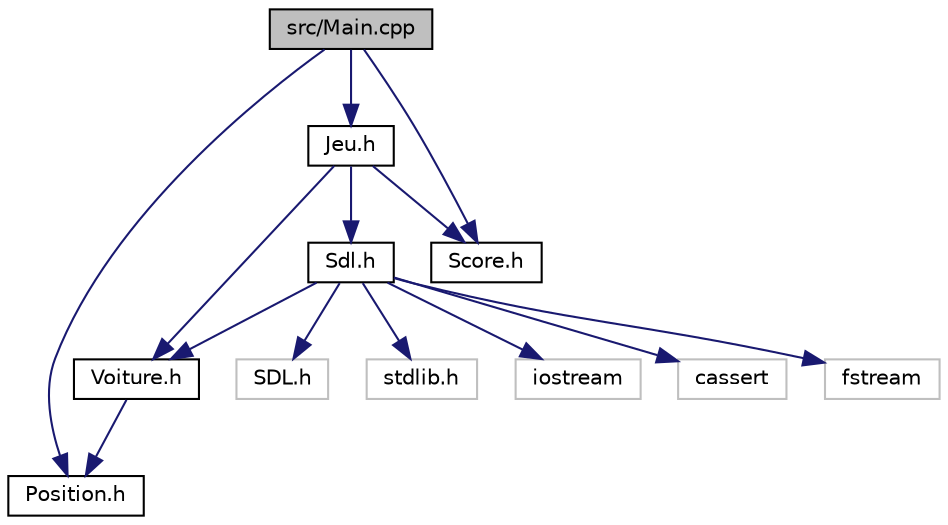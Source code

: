 digraph "src/Main.cpp"
{
 // LATEX_PDF_SIZE
  edge [fontname="Helvetica",fontsize="10",labelfontname="Helvetica",labelfontsize="10"];
  node [fontname="Helvetica",fontsize="10",shape=record];
  Node1 [label="src/Main.cpp",height=0.2,width=0.4,color="black", fillcolor="grey75", style="filled", fontcolor="black",tooltip=" "];
  Node1 -> Node2 [color="midnightblue",fontsize="10",style="solid",fontname="Helvetica"];
  Node2 [label="Position.h",height=0.2,width=0.4,color="black", fillcolor="white", style="filled",URL="$Position_8h.html",tooltip="Ce fichier contient l'entête de la classe Position."];
  Node1 -> Node3 [color="midnightblue",fontsize="10",style="solid",fontname="Helvetica"];
  Node3 [label="Jeu.h",height=0.2,width=0.4,color="black", fillcolor="white", style="filled",URL="$Jeu_8h.html",tooltip="Ce fichier contient l'entête de la classe Jeu."];
  Node3 -> Node4 [color="midnightblue",fontsize="10",style="solid",fontname="Helvetica"];
  Node4 [label="Voiture.h",height=0.2,width=0.4,color="black", fillcolor="white", style="filled",URL="$Voiture_8h.html",tooltip="Ce fichier contient l'entête de la classe Voiture."];
  Node4 -> Node2 [color="midnightblue",fontsize="10",style="solid",fontname="Helvetica"];
  Node3 -> Node5 [color="midnightblue",fontsize="10",style="solid",fontname="Helvetica"];
  Node5 [label="Score.h",height=0.2,width=0.4,color="black", fillcolor="white", style="filled",URL="$Score_8h.html",tooltip="Ce fichier contient l'entête de la classe Score."];
  Node3 -> Node6 [color="midnightblue",fontsize="10",style="solid",fontname="Helvetica"];
  Node6 [label="Sdl.h",height=0.2,width=0.4,color="black", fillcolor="white", style="filled",URL="$Sdl_8h.html",tooltip=" "];
  Node6 -> Node7 [color="midnightblue",fontsize="10",style="solid",fontname="Helvetica"];
  Node7 [label="SDL.h",height=0.2,width=0.4,color="grey75", fillcolor="white", style="filled",tooltip=" "];
  Node6 -> Node4 [color="midnightblue",fontsize="10",style="solid",fontname="Helvetica"];
  Node6 -> Node8 [color="midnightblue",fontsize="10",style="solid",fontname="Helvetica"];
  Node8 [label="stdlib.h",height=0.2,width=0.4,color="grey75", fillcolor="white", style="filled",tooltip=" "];
  Node6 -> Node9 [color="midnightblue",fontsize="10",style="solid",fontname="Helvetica"];
  Node9 [label="iostream",height=0.2,width=0.4,color="grey75", fillcolor="white", style="filled",tooltip=" "];
  Node6 -> Node10 [color="midnightblue",fontsize="10",style="solid",fontname="Helvetica"];
  Node10 [label="cassert",height=0.2,width=0.4,color="grey75", fillcolor="white", style="filled",tooltip=" "];
  Node6 -> Node11 [color="midnightblue",fontsize="10",style="solid",fontname="Helvetica"];
  Node11 [label="fstream",height=0.2,width=0.4,color="grey75", fillcolor="white", style="filled",tooltip=" "];
  Node1 -> Node5 [color="midnightblue",fontsize="10",style="solid",fontname="Helvetica"];
}
